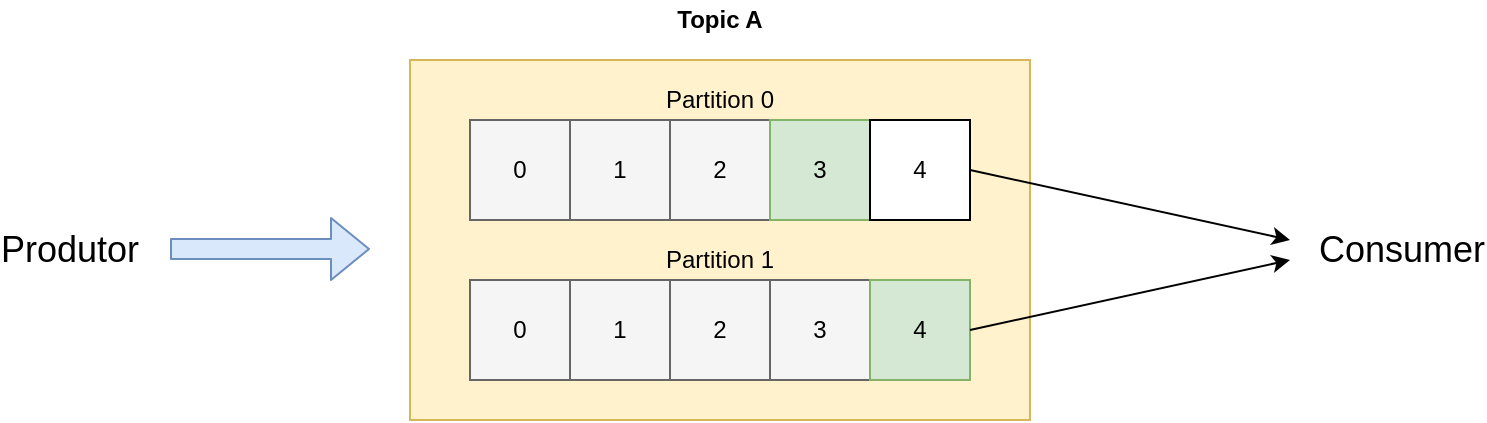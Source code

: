 <mxfile version="14.9.2" type="device"><diagram id="MyoJH463TyICXWMaPZ5u" name="Page-1"><mxGraphModel dx="1100" dy="621" grid="1" gridSize="10" guides="1" tooltips="1" connect="1" arrows="1" fold="1" page="1" pageScale="1" pageWidth="827" pageHeight="1169" math="0" shadow="0"><root><mxCell id="0"/><mxCell id="1" parent="0"/><mxCell id="2-o_bwdmwcW9jZkyIlk8-6" value="" style="rounded=0;whiteSpace=wrap;html=1;fillColor=#fff2cc;strokeColor=#d6b656;" vertex="1" parent="1"><mxGeometry x="240" y="90" width="310" height="180" as="geometry"/></mxCell><mxCell id="2-o_bwdmwcW9jZkyIlk8-1" value="" style="whiteSpace=wrap;html=1;aspect=fixed;fillColor=#f5f5f5;strokeColor=#666666;fontColor=#333333;" vertex="1" parent="1"><mxGeometry x="270" y="120" width="50" height="50" as="geometry"/></mxCell><mxCell id="2-o_bwdmwcW9jZkyIlk8-2" value="" style="whiteSpace=wrap;html=1;aspect=fixed;fillColor=#f5f5f5;strokeColor=#666666;fontColor=#333333;" vertex="1" parent="1"><mxGeometry x="320" y="120" width="50" height="50" as="geometry"/></mxCell><mxCell id="2-o_bwdmwcW9jZkyIlk8-3" value="" style="whiteSpace=wrap;html=1;aspect=fixed;fillColor=#f5f5f5;strokeColor=#666666;fontColor=#333333;" vertex="1" parent="1"><mxGeometry x="370" y="120" width="50" height="50" as="geometry"/></mxCell><mxCell id="2-o_bwdmwcW9jZkyIlk8-4" value="" style="whiteSpace=wrap;html=1;aspect=fixed;fillColor=#d5e8d4;strokeColor=#82b366;" vertex="1" parent="1"><mxGeometry x="420" y="120" width="50" height="50" as="geometry"/></mxCell><mxCell id="2-o_bwdmwcW9jZkyIlk8-5" value="" style="whiteSpace=wrap;html=1;aspect=fixed;" vertex="1" parent="1"><mxGeometry x="470" y="120" width="50" height="50" as="geometry"/></mxCell><mxCell id="2-o_bwdmwcW9jZkyIlk8-7" value="" style="whiteSpace=wrap;html=1;aspect=fixed;fillColor=#f5f5f5;strokeColor=#666666;fontColor=#333333;" vertex="1" parent="1"><mxGeometry x="270" y="200" width="50" height="50" as="geometry"/></mxCell><mxCell id="2-o_bwdmwcW9jZkyIlk8-8" value="" style="whiteSpace=wrap;html=1;aspect=fixed;fillColor=#f5f5f5;strokeColor=#666666;fontColor=#333333;" vertex="1" parent="1"><mxGeometry x="320" y="200" width="50" height="50" as="geometry"/></mxCell><mxCell id="2-o_bwdmwcW9jZkyIlk8-9" value="" style="whiteSpace=wrap;html=1;aspect=fixed;fillColor=#f5f5f5;strokeColor=#666666;fontColor=#333333;" vertex="1" parent="1"><mxGeometry x="370" y="200" width="50" height="50" as="geometry"/></mxCell><mxCell id="2-o_bwdmwcW9jZkyIlk8-10" value="" style="whiteSpace=wrap;html=1;aspect=fixed;fillColor=#f5f5f5;strokeColor=#666666;fontColor=#333333;" vertex="1" parent="1"><mxGeometry x="420" y="200" width="50" height="50" as="geometry"/></mxCell><mxCell id="2-o_bwdmwcW9jZkyIlk8-11" value="" style="whiteSpace=wrap;html=1;aspect=fixed;fillColor=#d5e8d4;strokeColor=#82b366;" vertex="1" parent="1"><mxGeometry x="470" y="200" width="50" height="50" as="geometry"/></mxCell><mxCell id="2-o_bwdmwcW9jZkyIlk8-12" value="Partition 0" style="text;html=1;strokeColor=none;fillColor=none;align=center;verticalAlign=middle;whiteSpace=wrap;rounded=0;" vertex="1" parent="1"><mxGeometry x="360" y="100" width="70" height="20" as="geometry"/></mxCell><mxCell id="2-o_bwdmwcW9jZkyIlk8-13" value="Partition 1" style="text;html=1;strokeColor=none;fillColor=none;align=center;verticalAlign=middle;whiteSpace=wrap;rounded=0;" vertex="1" parent="1"><mxGeometry x="360" y="180" width="70" height="20" as="geometry"/></mxCell><mxCell id="2-o_bwdmwcW9jZkyIlk8-14" value="&lt;b&gt;Topic A&lt;/b&gt;" style="text;html=1;strokeColor=none;fillColor=none;align=center;verticalAlign=middle;whiteSpace=wrap;rounded=0;" vertex="1" parent="1"><mxGeometry x="360" y="60" width="70" height="20" as="geometry"/></mxCell><mxCell id="2-o_bwdmwcW9jZkyIlk8-15" value="&lt;font style=&quot;font-size: 18px&quot;&gt;Produtor&lt;/font&gt;" style="text;html=1;strokeColor=none;fillColor=none;align=center;verticalAlign=middle;whiteSpace=wrap;rounded=0;" vertex="1" parent="1"><mxGeometry x="50" y="175" width="40" height="20" as="geometry"/></mxCell><mxCell id="2-o_bwdmwcW9jZkyIlk8-17" value="0" style="text;html=1;strokeColor=none;fillColor=none;align=center;verticalAlign=middle;whiteSpace=wrap;rounded=0;" vertex="1" parent="1"><mxGeometry x="275" y="135" width="40" height="20" as="geometry"/></mxCell><mxCell id="2-o_bwdmwcW9jZkyIlk8-18" value="0" style="text;html=1;strokeColor=none;fillColor=none;align=center;verticalAlign=middle;whiteSpace=wrap;rounded=0;" vertex="1" parent="1"><mxGeometry x="275" y="215" width="40" height="20" as="geometry"/></mxCell><mxCell id="2-o_bwdmwcW9jZkyIlk8-19" value="1" style="text;html=1;strokeColor=none;fillColor=none;align=center;verticalAlign=middle;whiteSpace=wrap;rounded=0;" vertex="1" parent="1"><mxGeometry x="325" y="135" width="40" height="20" as="geometry"/></mxCell><mxCell id="2-o_bwdmwcW9jZkyIlk8-20" value="2" style="text;html=1;strokeColor=none;fillColor=none;align=center;verticalAlign=middle;whiteSpace=wrap;rounded=0;" vertex="1" parent="1"><mxGeometry x="375" y="135" width="40" height="20" as="geometry"/></mxCell><mxCell id="2-o_bwdmwcW9jZkyIlk8-21" value="3" style="text;html=1;strokeColor=none;fillColor=none;align=center;verticalAlign=middle;whiteSpace=wrap;rounded=0;" vertex="1" parent="1"><mxGeometry x="425" y="135" width="40" height="20" as="geometry"/></mxCell><mxCell id="2-o_bwdmwcW9jZkyIlk8-22" value="4" style="text;html=1;strokeColor=none;fillColor=none;align=center;verticalAlign=middle;whiteSpace=wrap;rounded=0;" vertex="1" parent="1"><mxGeometry x="475" y="135" width="40" height="20" as="geometry"/></mxCell><mxCell id="2-o_bwdmwcW9jZkyIlk8-23" value="1" style="text;html=1;strokeColor=none;fillColor=none;align=center;verticalAlign=middle;whiteSpace=wrap;rounded=0;" vertex="1" parent="1"><mxGeometry x="325" y="215" width="40" height="20" as="geometry"/></mxCell><mxCell id="2-o_bwdmwcW9jZkyIlk8-24" value="2" style="text;html=1;strokeColor=none;fillColor=none;align=center;verticalAlign=middle;whiteSpace=wrap;rounded=0;" vertex="1" parent="1"><mxGeometry x="375" y="215" width="40" height="20" as="geometry"/></mxCell><mxCell id="2-o_bwdmwcW9jZkyIlk8-25" value="3" style="text;html=1;strokeColor=none;fillColor=none;align=center;verticalAlign=middle;whiteSpace=wrap;rounded=0;" vertex="1" parent="1"><mxGeometry x="425" y="215" width="40" height="20" as="geometry"/></mxCell><mxCell id="2-o_bwdmwcW9jZkyIlk8-26" value="4" style="text;html=1;strokeColor=none;fillColor=none;align=center;verticalAlign=middle;whiteSpace=wrap;rounded=0;" vertex="1" parent="1"><mxGeometry x="475" y="215" width="40" height="20" as="geometry"/></mxCell><mxCell id="2-o_bwdmwcW9jZkyIlk8-28" value="&lt;font style=&quot;font-size: 18px&quot;&gt;Consumer&lt;/font&gt;" style="text;html=1;strokeColor=none;fillColor=none;align=center;verticalAlign=middle;whiteSpace=wrap;rounded=0;" vertex="1" parent="1"><mxGeometry x="716" y="175" width="40" height="20" as="geometry"/></mxCell><mxCell id="2-o_bwdmwcW9jZkyIlk8-29" value="" style="endArrow=classic;html=1;exitX=1;exitY=0.5;exitDx=0;exitDy=0;" edge="1" parent="1" source="2-o_bwdmwcW9jZkyIlk8-5"><mxGeometry width="50" height="50" relative="1" as="geometry"><mxPoint x="580" y="370" as="sourcePoint"/><mxPoint x="680" y="180" as="targetPoint"/></mxGeometry></mxCell><mxCell id="2-o_bwdmwcW9jZkyIlk8-30" value="" style="endArrow=classic;html=1;exitX=1;exitY=0.5;exitDx=0;exitDy=0;" edge="1" parent="1" source="2-o_bwdmwcW9jZkyIlk8-11"><mxGeometry width="50" height="50" relative="1" as="geometry"><mxPoint x="350" y="480" as="sourcePoint"/><mxPoint x="680" y="190" as="targetPoint"/></mxGeometry></mxCell><mxCell id="2-o_bwdmwcW9jZkyIlk8-31" value="" style="shape=flexArrow;endArrow=classic;html=1;fillColor=#dae8fc;strokeColor=#6c8ebf;" edge="1" parent="1"><mxGeometry width="50" height="50" relative="1" as="geometry"><mxPoint x="120" y="184.5" as="sourcePoint"/><mxPoint x="220" y="184.5" as="targetPoint"/></mxGeometry></mxCell></root></mxGraphModel></diagram></mxfile>
